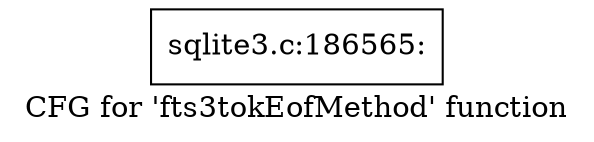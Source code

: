 digraph "CFG for 'fts3tokEofMethod' function" {
	label="CFG for 'fts3tokEofMethod' function";

	Node0x55c0fb3ebe10 [shape=record,label="{sqlite3.c:186565:}"];
}
